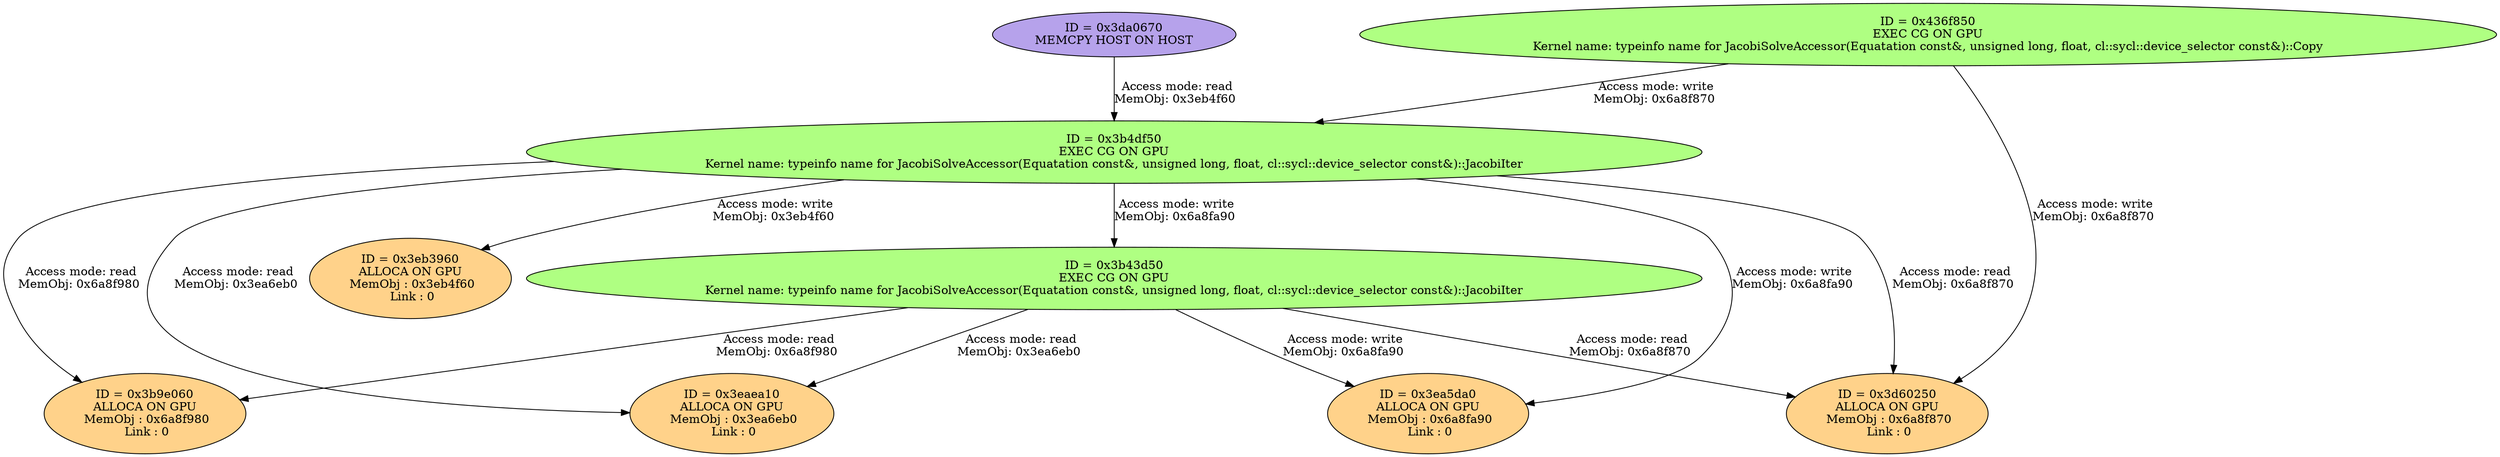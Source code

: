 strict digraph {
"0x3da0670" [style=filled, fillcolor="#B6A2EB", label="ID = 0x3da0670\nMEMCPY HOST ON HOST\n"];
  "0x3da0670" -> "0x3b4df50" [ label = "Access mode: read\nMemObj: 0x3eb4f60 " ]
"0x436f850" [style=filled, fillcolor="#AFFF82", label="ID = 0x436f850\nEXEC CG ON GPU\nKernel name: typeinfo name for JacobiSolveAccessor(Equatation const&, unsigned long, float, cl::sycl::device_selector const&)::Copy\n"];
  "0x436f850" -> "0x3b4df50" [ label = "Access mode: read\nMemObj: 0x6a8fa90 " ]
  "0x436f850" -> "0x3d60250" [ label = "Access mode: write\nMemObj: 0x6a8f870 " ]
  "0x436f850" -> "0x3b4df50" [ label = "Access mode: write\nMemObj: 0x6a8f870 " ]
"0x3b4df50" [style=filled, fillcolor="#AFFF82", label="ID = 0x3b4df50\nEXEC CG ON GPU\nKernel name: typeinfo name for JacobiSolveAccessor(Equatation const&, unsigned long, float, cl::sycl::device_selector const&)::JacobiIter\n"];
  "0x3b4df50" -> "0x3b9e060" [ label = "Access mode: read\nMemObj: 0x6a8f980 " ]
  "0x3b4df50" -> "0x3eaea10" [ label = "Access mode: read\nMemObj: 0x3ea6eb0 " ]
  "0x3b4df50" -> "0x3d60250" [ label = "Access mode: read\nMemObj: 0x6a8f870 " ]
  "0x3b4df50" -> "0x3ea5da0" [ label = "Access mode: write\nMemObj: 0x6a8fa90 " ]
  "0x3b4df50" -> "0x3b43d50" [ label = "Access mode: write\nMemObj: 0x6a8fa90 " ]
  "0x3b4df50" -> "0x3eb3960" [ label = "Access mode: write\nMemObj: 0x3eb4f60 " ]
"0x3b43d50" [style=filled, fillcolor="#AFFF82", label="ID = 0x3b43d50\nEXEC CG ON GPU\nKernel name: typeinfo name for JacobiSolveAccessor(Equatation const&, unsigned long, float, cl::sycl::device_selector const&)::JacobiIter\n"];
  "0x3b43d50" -> "0x3b9e060" [ label = "Access mode: read\nMemObj: 0x6a8f980 " ]
  "0x3b43d50" -> "0x3eaea10" [ label = "Access mode: read\nMemObj: 0x3ea6eb0 " ]
  "0x3b43d50" -> "0x3d60250" [ label = "Access mode: read\nMemObj: 0x6a8f870 " ]
  "0x3b43d50" -> "0x3ea5da0" [ label = "Access mode: write\nMemObj: 0x6a8fa90 " ]
"0x3b9e060" [style=filled, fillcolor="#FFD28A", label="ID = 0x3b9e060\nALLOCA ON GPU\n MemObj : 0x6a8f980\n Link : 0\n"];
"0x3eaea10" [style=filled, fillcolor="#FFD28A", label="ID = 0x3eaea10\nALLOCA ON GPU\n MemObj : 0x3ea6eb0\n Link : 0\n"];
"0x3d60250" [style=filled, fillcolor="#FFD28A", label="ID = 0x3d60250\nALLOCA ON GPU\n MemObj : 0x6a8f870\n Link : 0\n"];
"0x3ea5da0" [style=filled, fillcolor="#FFD28A", label="ID = 0x3ea5da0\nALLOCA ON GPU\n MemObj : 0x6a8fa90\n Link : 0\n"];
"0x3eb3960" [style=filled, fillcolor="#FFD28A", label="ID = 0x3eb3960\nALLOCA ON GPU\n MemObj : 0x3eb4f60\n Link : 0\n"];
}
